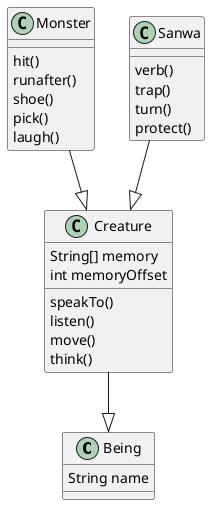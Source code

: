 @startuml

class Being {
    String name
}

class Creature {
    String[] memory
    int memoryOffset
    speakTo()
    listen()
    move()
    think()
}


class Monster{
    hit()
    runafter()
    shoe()
    pick()
    laugh()
}

class Sanwa{
    verb()
    trap()
    turn()
    protect()
}

Creature --|> Being

Sanwa --|> Creature

Monster --|> Creature


@enduml